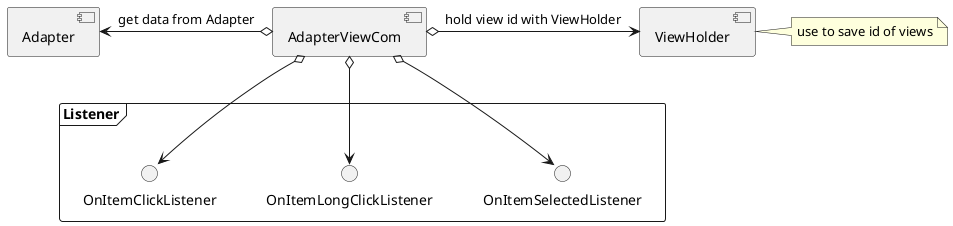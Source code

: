 @startuml

'------------component uml-----------
Frame "Listener"{
	interface OnItemClickListener
	interface OnItemLongClickListener
	interface OnItemSelectedListener
}

component AdapterViewCom

component Adapter

component ViewHolder
note right: use to save id of views

AdapterViewCom o-left-> Adapter: get data from Adapter
AdapterViewCom o-right-> ViewHolder: hold view id with ViewHolder
AdapterViewCom o--> OnItemSelectedListener
AdapterViewCom o--> OnItemLongClickListener
AdapterViewCom o--> OnItemClickListener

@enduml
